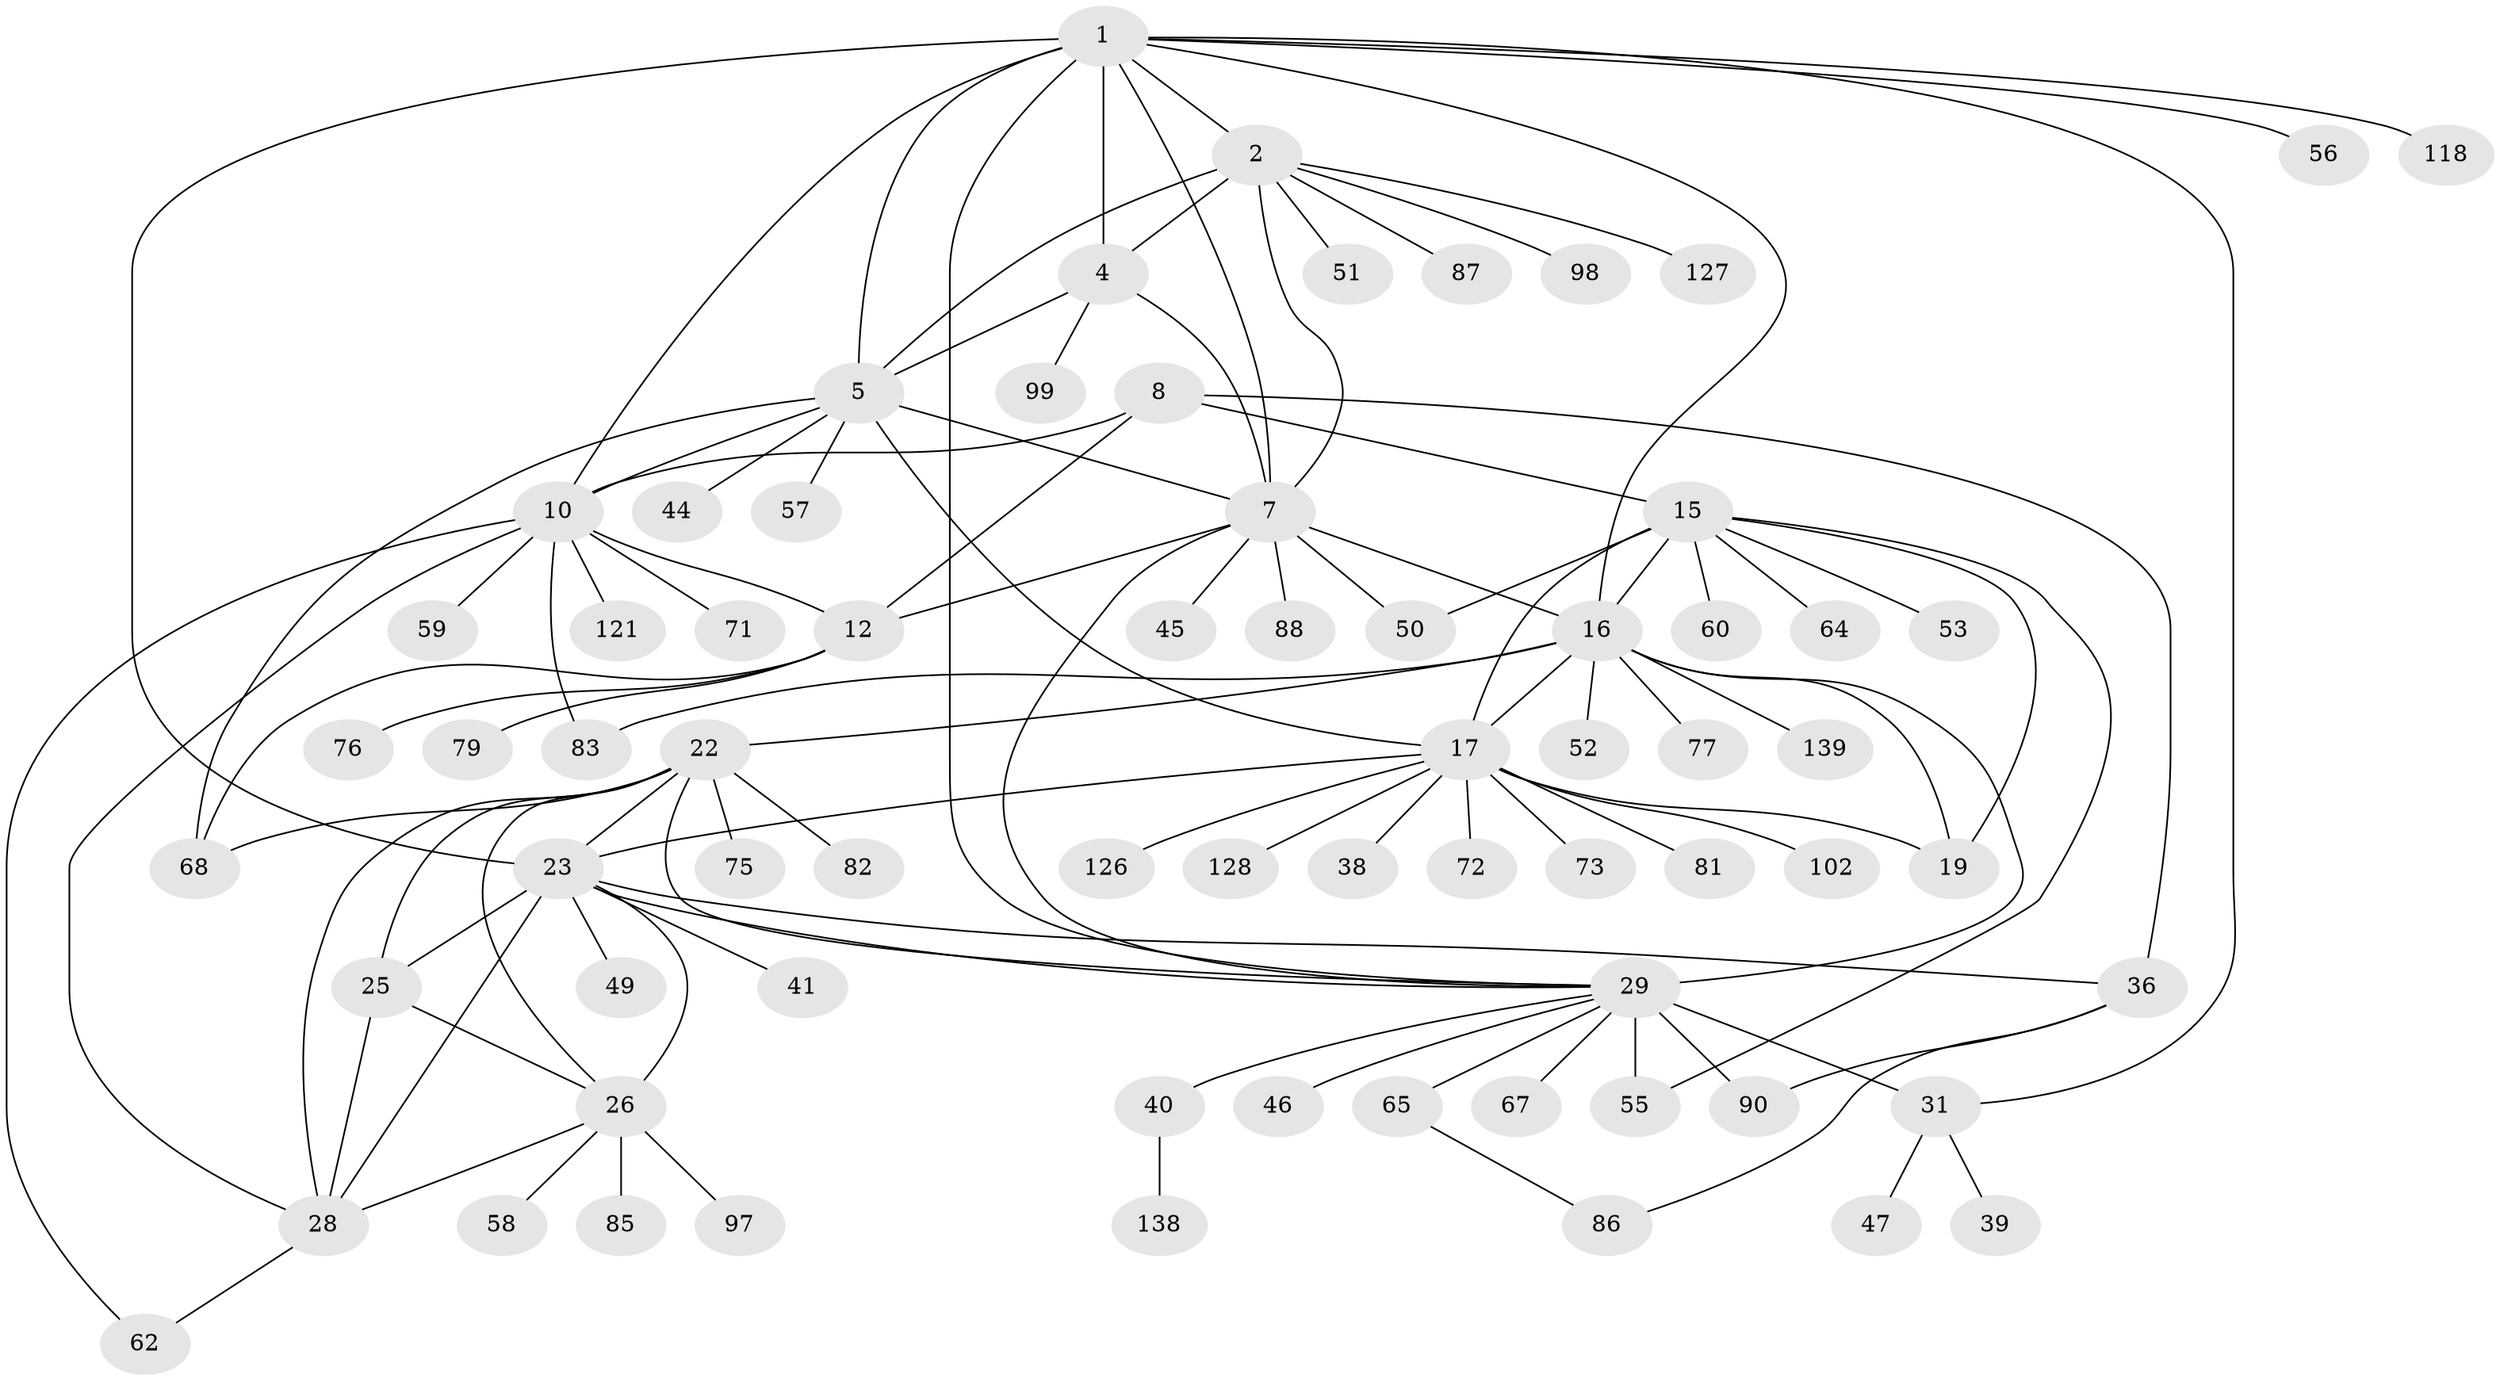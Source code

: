 // original degree distribution, {10: 0.05714285714285714, 6: 0.02142857142857143, 11: 0.02857142857142857, 8: 0.05, 9: 0.03571428571428571, 12: 0.02857142857142857, 7: 0.02142857142857143, 15: 0.007142857142857143, 4: 0.014285714285714285, 2: 0.15714285714285714, 1: 0.5357142857142857, 3: 0.04285714285714286}
// Generated by graph-tools (version 1.1) at 2025/16/03/09/25 04:16:00]
// undirected, 70 vertices, 107 edges
graph export_dot {
graph [start="1"]
  node [color=gray90,style=filled];
  1 [super="+34"];
  2 [super="+3"];
  4 [super="+78"];
  5 [super="+103+94+66+48+6"];
  7;
  8 [super="+9"];
  10 [super="+11+114+69"];
  12 [super="+13+136+111"];
  15 [super="+93+20"];
  16 [super="+74+21+116+96+18"];
  17;
  19;
  22 [super="+24+125+131+117"];
  23 [super="+132+119+120+63+27"];
  25;
  26;
  28 [super="+130+100"];
  29 [super="+112+124+30"];
  31 [super="+32+84"];
  36;
  38;
  39;
  40;
  41;
  44;
  45;
  46;
  47;
  49;
  50;
  51;
  52;
  53 [super="+135"];
  55 [super="+133"];
  56;
  57;
  58 [super="+123"];
  59;
  60;
  62 [super="+89"];
  64;
  65;
  67;
  68 [super="+95"];
  71;
  72;
  73;
  75;
  76;
  77;
  79;
  81 [super="+92"];
  82;
  83;
  85;
  86 [super="+101+122"];
  87 [super="+140"];
  88;
  90;
  97;
  98;
  99 [super="+115"];
  102;
  118;
  121;
  126;
  127;
  128;
  138;
  139;
  1 -- 2 [weight=2];
  1 -- 4;
  1 -- 5 [weight=2];
  1 -- 7;
  1 -- 23;
  1 -- 56;
  1 -- 118;
  1 -- 16;
  1 -- 10;
  1 -- 29 [weight=4];
  1 -- 31 [weight=2];
  2 -- 4 [weight=2];
  2 -- 5 [weight=4];
  2 -- 7 [weight=2];
  2 -- 98;
  2 -- 51;
  2 -- 87;
  2 -- 127;
  4 -- 5 [weight=2];
  4 -- 7;
  4 -- 99;
  5 -- 7 [weight=2];
  5 -- 10;
  5 -- 68;
  5 -- 57;
  5 -- 17;
  5 -- 44;
  7 -- 45;
  7 -- 50;
  7 -- 88;
  7 -- 12;
  7 -- 16;
  7 -- 29;
  8 -- 10 [weight=6];
  8 -- 12 [weight=6];
  8 -- 15;
  8 -- 36;
  10 -- 12 [weight=4];
  10 -- 62;
  10 -- 71;
  10 -- 83;
  10 -- 121;
  10 -- 59;
  10 -- 28;
  12 -- 68;
  12 -- 76;
  12 -- 79;
  15 -- 16 [weight=6];
  15 -- 17 [weight=2];
  15 -- 19 [weight=2];
  15 -- 50;
  15 -- 53;
  15 -- 55;
  15 -- 64;
  15 -- 60;
  16 -- 17 [weight=3];
  16 -- 19 [weight=3];
  16 -- 139;
  16 -- 22;
  16 -- 83;
  16 -- 77;
  16 -- 52;
  16 -- 29 [weight=2];
  17 -- 19;
  17 -- 38;
  17 -- 72;
  17 -- 73;
  17 -- 81;
  17 -- 102;
  17 -- 126;
  17 -- 128;
  17 -- 23;
  22 -- 23 [weight=4];
  22 -- 25 [weight=2];
  22 -- 26 [weight=2];
  22 -- 28 [weight=2];
  22 -- 82;
  22 -- 75;
  22 -- 68;
  22 -- 29;
  23 -- 25 [weight=2];
  23 -- 26 [weight=2];
  23 -- 28 [weight=2];
  23 -- 36;
  23 -- 29;
  23 -- 49;
  23 -- 41;
  25 -- 26;
  25 -- 28;
  26 -- 28;
  26 -- 58;
  26 -- 85;
  26 -- 97;
  28 -- 62;
  29 -- 31 [weight=8];
  29 -- 65;
  29 -- 67;
  29 -- 40;
  29 -- 46;
  29 -- 55;
  29 -- 90;
  31 -- 47;
  31 -- 39;
  36 -- 86;
  36 -- 90;
  40 -- 138;
  65 -- 86;
}
